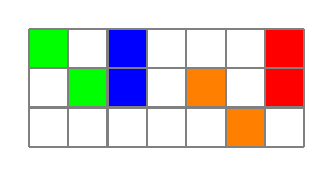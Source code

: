 \begin{tikzpicture}

  \fill[green] (0.0,0.5) rectangle (0.5,1.5);
  \fill[white] (0.5,0.5) rectangle (1.0,1.5);
  \fill[blue] (1.0,0.5) rectangle (1.5,1.5);
  \fill[white] (1.5,0.5) rectangle (2.0,1.5);
  \fill[white] (2.0,0.5) rectangle (2.5,1.5);
  \fill[white] (2.5,0.5) rectangle (3.0,1.5);
  \fill[red] (3.0,0.5) rectangle (3.5,1.5);

  \fill[white] (0.0,0.5) rectangle (0.5,1.0);
  \fill[green] (0.5,0.5) rectangle (1.0,1.0);
  \fill[blue] (1.0,0.5) rectangle (1.5,1.0);
  \fill[white] (1.5,0.5) rectangle (2.0,1.0);
  \fill[orange] (2.0,0.5) rectangle (2.5,1.0);
  \fill[white] (2.5,0.5) rectangle (3.0,1.0);
  \fill[red] (3.0,0.5) rectangle (3.5,1.0);

  \fill[white] (0.0,0.0) rectangle (0.5,0.5);
  \fill[white] (0.5,0.0) rectangle (1.0,0.5);
  \fill[white] (1.0,0.0) rectangle (1.5,0.5);
  \fill[white] (1.5,0.0) rectangle (2.0,0.5);
  \fill[white] (2.0,0.0) rectangle (2.5,0.5);
  \fill[orange] (2.5,0.0) rectangle (3.0,0.5);
  \fill[white] (3.0,0.0) rectangle (3.5,0.5);

  \draw[thick,step=0.5cm,color=gray] (0,0) grid (3.5,1.5);
\end{tikzpicture}
